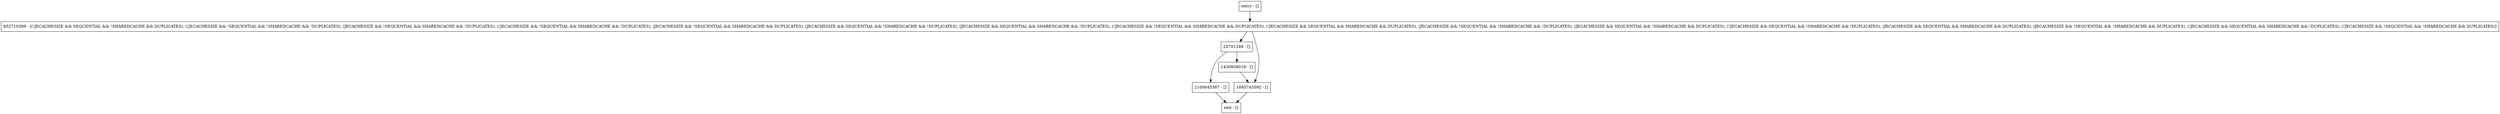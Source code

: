 digraph addToSharedCacheEnvs {
node [shape=record];
entry [label="entry - []"];
exit [label="exit - []"];
852710399 [label="852710399 - [(!JECACHESIZE && SEQUENTIAL && !SHAREDCACHE && DUPLICATES), (!JECACHESIZE && !SEQUENTIAL && !SHAREDCACHE && !DUPLICATES), (JECACHESIZE && !SEQUENTIAL && SHAREDCACHE && !DUPLICATES), (!JECACHESIZE && !SEQUENTIAL && SHAREDCACHE && !DUPLICATES), (JECACHESIZE && !SEQUENTIAL && SHAREDCACHE && DUPLICATES), (JECACHESIZE && SEQUENTIAL && !SHAREDCACHE && !DUPLICATES), (JECACHESIZE && SEQUENTIAL && SHAREDCACHE && !DUPLICATES), (!JECACHESIZE && !SEQUENTIAL && SHAREDCACHE && DUPLICATES), (!JECACHESIZE && SEQUENTIAL && SHAREDCACHE && DUPLICATES), (JECACHESIZE && !SEQUENTIAL && !SHAREDCACHE && !DUPLICATES), (JECACHESIZE && SEQUENTIAL && !SHAREDCACHE && DUPLICATES), (!JECACHESIZE && SEQUENTIAL && !SHAREDCACHE && !DUPLICATES), (JECACHESIZE && SEQUENTIAL && SHAREDCACHE && DUPLICATES), (JECACHESIZE && !SEQUENTIAL && !SHAREDCACHE && DUPLICATES), (!JECACHESIZE && SEQUENTIAL && SHAREDCACHE && !DUPLICATES), (!JECACHESIZE && !SEQUENTIAL && !SHAREDCACHE && DUPLICATES)]"];
2100045567 [label="2100045567 - []"];
25701249 [label="25701249 - []"];
1845743592 [label="1845743592 - []"];
1430838018 [label="1430838018 - []"];
entry;
exit;
entry -> 852710399;
852710399 -> 25701249;
852710399 -> 1845743592;
2100045567 -> exit;
25701249 -> 2100045567;
25701249 -> 1430838018;
1845743592 -> exit;
1430838018 -> 1845743592;
}
